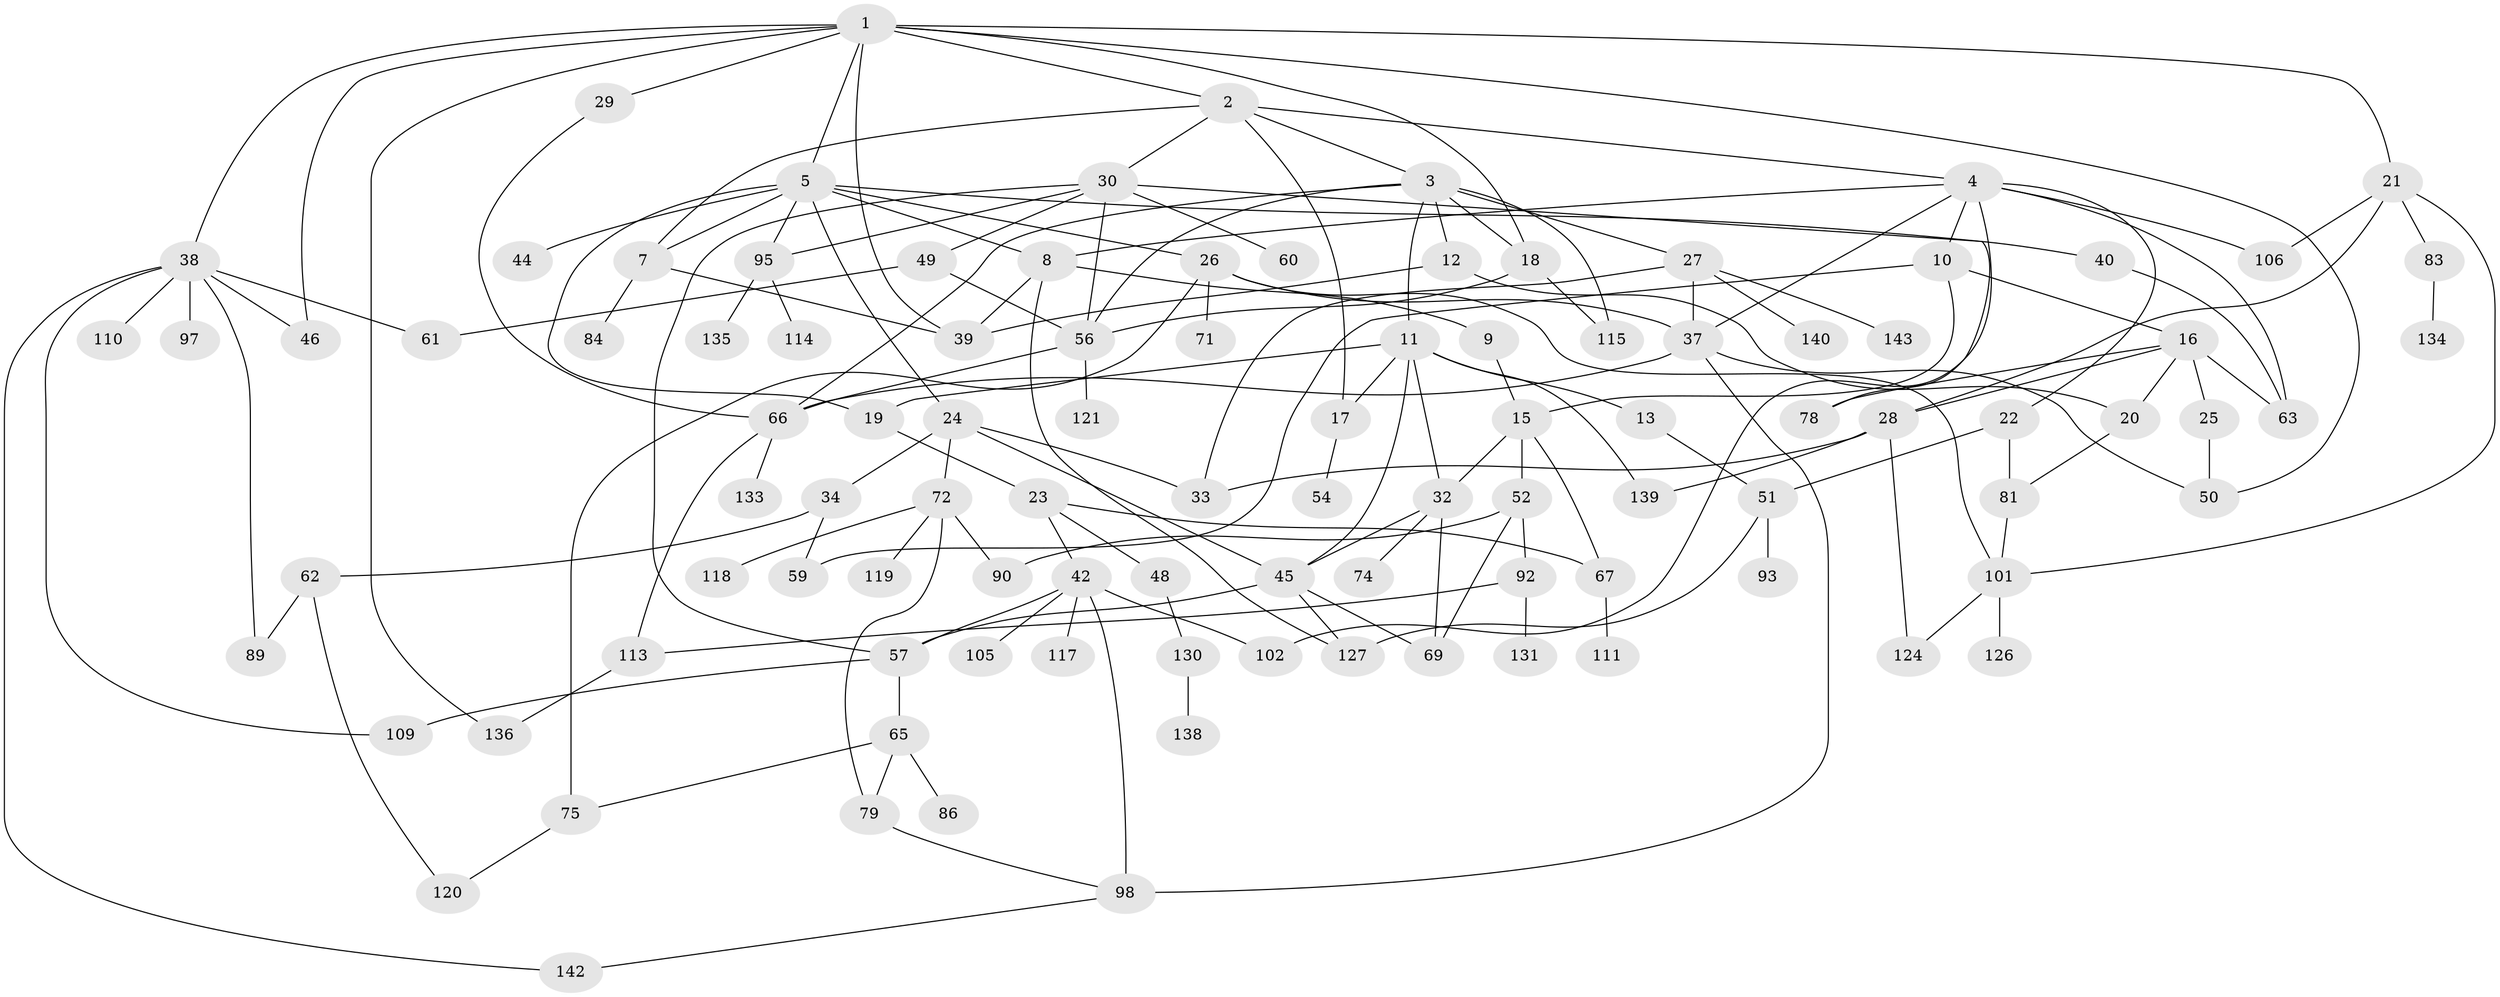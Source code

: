 // Generated by graph-tools (version 1.1) at 2025/51/02/27/25 19:51:40]
// undirected, 102 vertices, 161 edges
graph export_dot {
graph [start="1"]
  node [color=gray90,style=filled];
  1 [super="+6"];
  2 [super="+123"];
  3 [super="+137"];
  4 [super="+88"];
  5 [super="+14"];
  7 [super="+80"];
  8;
  9;
  10 [super="+77"];
  11 [super="+132"];
  12 [super="+144"];
  13 [super="+35"];
  15 [super="+91"];
  16 [super="+36"];
  17 [super="+41"];
  18 [super="+82"];
  19;
  20;
  21 [super="+43"];
  22;
  23;
  24 [super="+64"];
  25 [super="+96"];
  26 [super="+87"];
  27 [super="+85"];
  28 [super="+125"];
  29;
  30 [super="+31"];
  32 [super="+55"];
  33 [super="+70"];
  34;
  37 [super="+47"];
  38 [super="+73"];
  39;
  40;
  42 [super="+53"];
  44;
  45 [super="+94"];
  46;
  48;
  49 [super="+104"];
  50;
  51 [super="+108"];
  52 [super="+99"];
  54;
  56 [super="+68"];
  57 [super="+58"];
  59;
  60;
  61;
  62 [super="+76"];
  63;
  65;
  66 [super="+122"];
  67 [super="+112"];
  69 [super="+145"];
  71 [super="+100"];
  72 [super="+116"];
  74;
  75;
  78;
  79 [super="+103"];
  81;
  83;
  84;
  86;
  89;
  90;
  92;
  93;
  95;
  97;
  98 [super="+128"];
  101 [super="+107"];
  102;
  105;
  106;
  109;
  110;
  111;
  113;
  114;
  115 [super="+129"];
  117;
  118;
  119;
  120;
  121;
  124;
  126;
  127;
  130;
  131;
  133;
  134;
  135;
  136 [super="+141"];
  138;
  139;
  140;
  142;
  143;
  1 -- 2;
  1 -- 5;
  1 -- 21;
  1 -- 39 [weight=2];
  1 -- 136;
  1 -- 18;
  1 -- 50;
  1 -- 38;
  1 -- 29;
  1 -- 46;
  2 -- 3;
  2 -- 4;
  2 -- 30;
  2 -- 17;
  2 -- 7;
  3 -- 11;
  3 -- 12;
  3 -- 27;
  3 -- 66;
  3 -- 115;
  3 -- 18;
  3 -- 56;
  4 -- 10;
  4 -- 22;
  4 -- 37;
  4 -- 106;
  4 -- 8;
  4 -- 102;
  4 -- 63;
  5 -- 7;
  5 -- 8;
  5 -- 19;
  5 -- 24;
  5 -- 26;
  5 -- 40;
  5 -- 44;
  5 -- 95;
  7 -- 84;
  7 -- 39;
  8 -- 9;
  8 -- 39;
  8 -- 127;
  9 -- 15;
  10 -- 16;
  10 -- 59;
  10 -- 15;
  11 -- 13;
  11 -- 17;
  11 -- 139;
  11 -- 19;
  11 -- 45;
  11 -- 32;
  12 -- 20;
  12 -- 39;
  13 -- 51;
  15 -- 32;
  15 -- 52;
  15 -- 67;
  16 -- 20;
  16 -- 25;
  16 -- 63;
  16 -- 78;
  16 -- 28;
  17 -- 54;
  18 -- 56;
  18 -- 115;
  19 -- 23;
  20 -- 81;
  21 -- 28;
  21 -- 83;
  21 -- 101;
  21 -- 106;
  22 -- 51;
  22 -- 81;
  23 -- 42;
  23 -- 48;
  23 -- 67;
  24 -- 34;
  24 -- 45;
  24 -- 72;
  24 -- 33;
  25 -- 50;
  26 -- 71;
  26 -- 75;
  26 -- 101;
  26 -- 37;
  27 -- 143;
  27 -- 37;
  27 -- 33;
  27 -- 140;
  28 -- 33;
  28 -- 139;
  28 -- 124;
  29 -- 66;
  30 -- 60;
  30 -- 49;
  30 -- 78;
  30 -- 95;
  30 -- 57;
  30 -- 56;
  32 -- 69;
  32 -- 74;
  32 -- 45;
  34 -- 59;
  34 -- 62;
  37 -- 50;
  37 -- 66;
  37 -- 98;
  38 -- 61;
  38 -- 110;
  38 -- 97 [weight=2];
  38 -- 89;
  38 -- 142;
  38 -- 109;
  38 -- 46;
  40 -- 63;
  42 -- 57;
  42 -- 98 [weight=2];
  42 -- 117;
  42 -- 105;
  42 -- 102;
  45 -- 127;
  45 -- 57;
  45 -- 69;
  48 -- 130;
  49 -- 56;
  49 -- 61;
  51 -- 93;
  51 -- 127;
  52 -- 92;
  52 -- 90;
  52 -- 69;
  56 -- 121;
  56 -- 66;
  57 -- 109;
  57 -- 65;
  62 -- 89;
  62 -- 120;
  65 -- 75;
  65 -- 79;
  65 -- 86;
  66 -- 113;
  66 -- 133;
  67 -- 111;
  72 -- 90;
  72 -- 118;
  72 -- 119;
  72 -- 79;
  75 -- 120;
  79 -- 98;
  81 -- 101;
  83 -- 134;
  92 -- 113;
  92 -- 131;
  95 -- 114;
  95 -- 135;
  98 -- 142;
  101 -- 124;
  101 -- 126;
  113 -- 136;
  130 -- 138;
}
